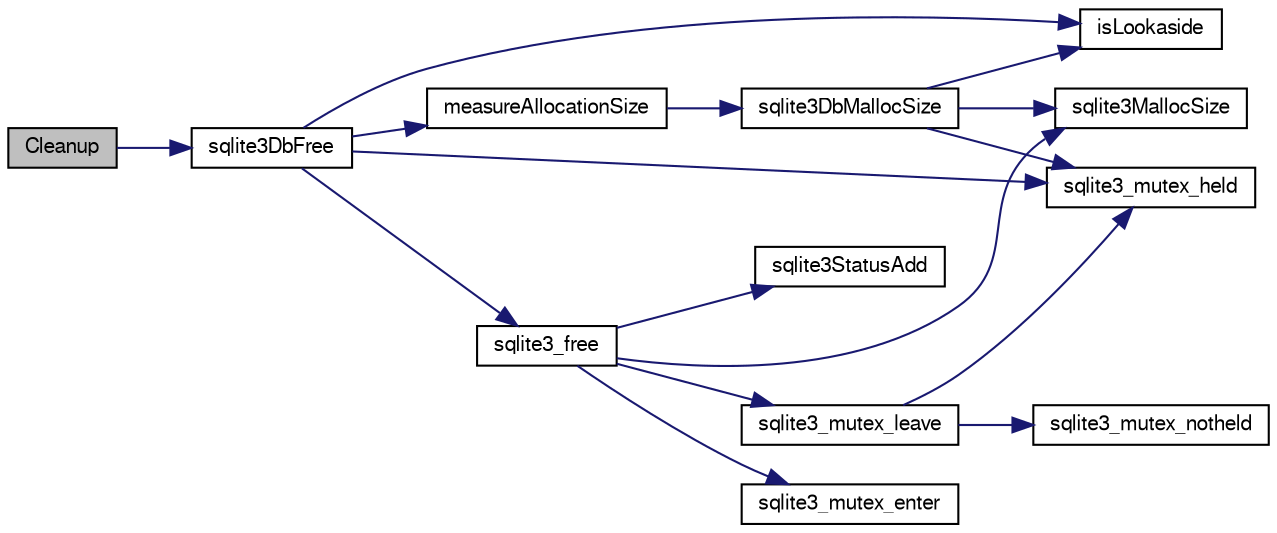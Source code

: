 digraph "Cleanup"
{
  edge [fontname="FreeSans",fontsize="10",labelfontname="FreeSans",labelfontsize="10"];
  node [fontname="FreeSans",fontsize="10",shape=record];
  rankdir="LR";
  Node42824 [label="Cleanup",height=0.2,width=0.4,color="black", fillcolor="grey75", style="filled", fontcolor="black"];
  Node42824 -> Node42825 [color="midnightblue",fontsize="10",style="solid",fontname="FreeSans"];
  Node42825 [label="sqlite3DbFree",height=0.2,width=0.4,color="black", fillcolor="white", style="filled",URL="$sqlite3_8c.html#ac70ab821a6607b4a1b909582dc37a069"];
  Node42825 -> Node42826 [color="midnightblue",fontsize="10",style="solid",fontname="FreeSans"];
  Node42826 [label="sqlite3_mutex_held",height=0.2,width=0.4,color="black", fillcolor="white", style="filled",URL="$sqlite3_8c.html#acf77da68932b6bc163c5e68547ecc3e7"];
  Node42825 -> Node42827 [color="midnightblue",fontsize="10",style="solid",fontname="FreeSans"];
  Node42827 [label="measureAllocationSize",height=0.2,width=0.4,color="black", fillcolor="white", style="filled",URL="$sqlite3_8c.html#a45731e644a22fdb756e2b6337224217a"];
  Node42827 -> Node42828 [color="midnightblue",fontsize="10",style="solid",fontname="FreeSans"];
  Node42828 [label="sqlite3DbMallocSize",height=0.2,width=0.4,color="black", fillcolor="white", style="filled",URL="$sqlite3_8c.html#aa397e5a8a03495203a0767abf0a71f86"];
  Node42828 -> Node42829 [color="midnightblue",fontsize="10",style="solid",fontname="FreeSans"];
  Node42829 [label="sqlite3MallocSize",height=0.2,width=0.4,color="black", fillcolor="white", style="filled",URL="$sqlite3_8c.html#acf5d2a5f35270bafb050bd2def576955"];
  Node42828 -> Node42826 [color="midnightblue",fontsize="10",style="solid",fontname="FreeSans"];
  Node42828 -> Node42830 [color="midnightblue",fontsize="10",style="solid",fontname="FreeSans"];
  Node42830 [label="isLookaside",height=0.2,width=0.4,color="black", fillcolor="white", style="filled",URL="$sqlite3_8c.html#a770fa05ff9717b75e16f4d968a77b897"];
  Node42825 -> Node42830 [color="midnightblue",fontsize="10",style="solid",fontname="FreeSans"];
  Node42825 -> Node42831 [color="midnightblue",fontsize="10",style="solid",fontname="FreeSans"];
  Node42831 [label="sqlite3_free",height=0.2,width=0.4,color="black", fillcolor="white", style="filled",URL="$sqlite3_8c.html#a6552349e36a8a691af5487999ab09519"];
  Node42831 -> Node42832 [color="midnightblue",fontsize="10",style="solid",fontname="FreeSans"];
  Node42832 [label="sqlite3_mutex_enter",height=0.2,width=0.4,color="black", fillcolor="white", style="filled",URL="$sqlite3_8c.html#a1c12cde690bd89f104de5cbad12a6bf5"];
  Node42831 -> Node42833 [color="midnightblue",fontsize="10",style="solid",fontname="FreeSans"];
  Node42833 [label="sqlite3StatusAdd",height=0.2,width=0.4,color="black", fillcolor="white", style="filled",URL="$sqlite3_8c.html#afa029f93586aeab4cc85360905dae9cd"];
  Node42831 -> Node42829 [color="midnightblue",fontsize="10",style="solid",fontname="FreeSans"];
  Node42831 -> Node42834 [color="midnightblue",fontsize="10",style="solid",fontname="FreeSans"];
  Node42834 [label="sqlite3_mutex_leave",height=0.2,width=0.4,color="black", fillcolor="white", style="filled",URL="$sqlite3_8c.html#a5838d235601dbd3c1fa993555c6bcc93"];
  Node42834 -> Node42826 [color="midnightblue",fontsize="10",style="solid",fontname="FreeSans"];
  Node42834 -> Node42835 [color="midnightblue",fontsize="10",style="solid",fontname="FreeSans"];
  Node42835 [label="sqlite3_mutex_notheld",height=0.2,width=0.4,color="black", fillcolor="white", style="filled",URL="$sqlite3_8c.html#a83967c837c1c000d3b5adcfaa688f5dc"];
}

